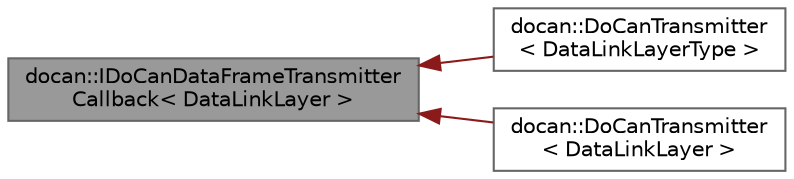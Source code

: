 digraph "docan::IDoCanDataFrameTransmitterCallback&lt; DataLinkLayer &gt;"
{
 // LATEX_PDF_SIZE
  bgcolor="transparent";
  edge [fontname=Helvetica,fontsize=10,labelfontname=Helvetica,labelfontsize=10];
  node [fontname=Helvetica,fontsize=10,shape=box,height=0.2,width=0.4];
  rankdir="LR";
  Node1 [id="Node000001",label="docan::IDoCanDataFrameTransmitter\lCallback\< DataLinkLayer \>",height=0.2,width=0.4,color="gray40", fillcolor="grey60", style="filled", fontcolor="black",tooltip=" "];
  Node1 -> Node2 [id="edge1_Node000001_Node000002",dir="back",color="firebrick4",style="solid",tooltip=" "];
  Node2 [id="Node000002",label="docan::DoCanTransmitter\l\< DataLinkLayerType \>",height=0.2,width=0.4,color="gray40", fillcolor="white", style="filled",URL="$d6/dd6/classdocan_1_1DoCanTransmitter.html",tooltip=" "];
  Node1 -> Node3 [id="edge2_Node000001_Node000003",dir="back",color="firebrick4",style="solid",tooltip=" "];
  Node3 [id="Node000003",label="docan::DoCanTransmitter\l\< DataLinkLayer \>",height=0.2,width=0.4,color="gray40", fillcolor="white", style="filled",URL="$d6/dd6/classdocan_1_1DoCanTransmitter.html",tooltip=" "];
}
